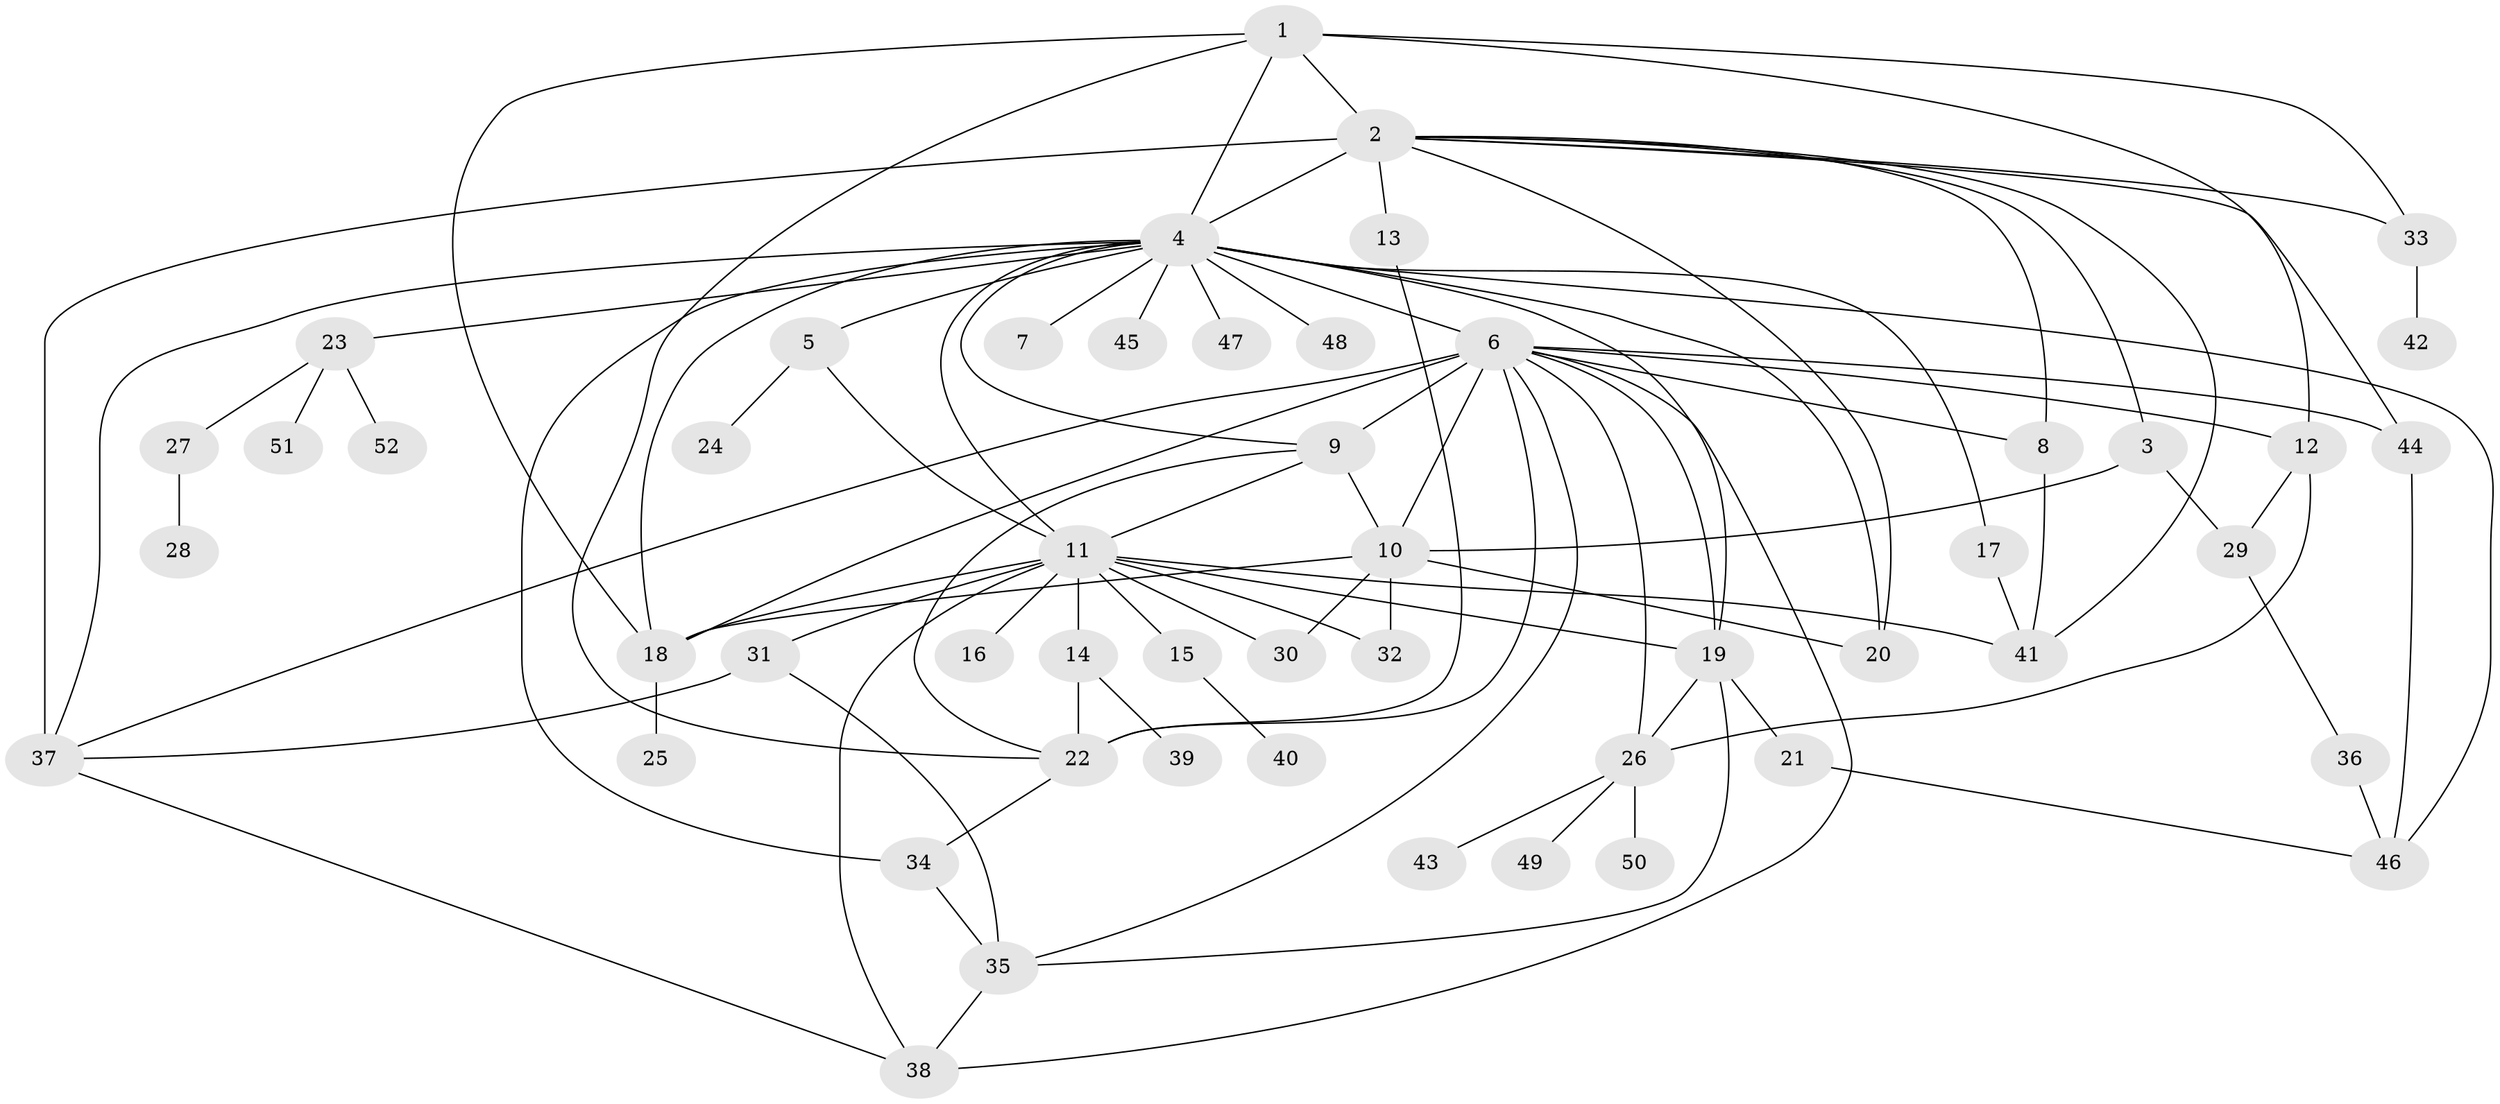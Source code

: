 // original degree distribution, {7: 0.009708737864077669, 15: 0.019417475728155338, 2: 0.20388349514563106, 21: 0.009708737864077669, 3: 0.10679611650485436, 9: 0.009708737864077669, 1: 0.44660194174757284, 4: 0.0970873786407767, 12: 0.009708737864077669, 8: 0.02912621359223301, 5: 0.038834951456310676, 10: 0.009708737864077669, 6: 0.009708737864077669}
// Generated by graph-tools (version 1.1) at 2025/35/03/09/25 02:35:18]
// undirected, 52 vertices, 94 edges
graph export_dot {
graph [start="1"]
  node [color=gray90,style=filled];
  1;
  2;
  3;
  4;
  5;
  6;
  7;
  8;
  9;
  10;
  11;
  12;
  13;
  14;
  15;
  16;
  17;
  18;
  19;
  20;
  21;
  22;
  23;
  24;
  25;
  26;
  27;
  28;
  29;
  30;
  31;
  32;
  33;
  34;
  35;
  36;
  37;
  38;
  39;
  40;
  41;
  42;
  43;
  44;
  45;
  46;
  47;
  48;
  49;
  50;
  51;
  52;
  1 -- 2 [weight=1.0];
  1 -- 4 [weight=1.0];
  1 -- 12 [weight=1.0];
  1 -- 18 [weight=1.0];
  1 -- 22 [weight=1.0];
  1 -- 33 [weight=1.0];
  2 -- 3 [weight=1.0];
  2 -- 4 [weight=1.0];
  2 -- 8 [weight=1.0];
  2 -- 13 [weight=1.0];
  2 -- 20 [weight=1.0];
  2 -- 33 [weight=1.0];
  2 -- 37 [weight=5.0];
  2 -- 41 [weight=1.0];
  2 -- 44 [weight=1.0];
  3 -- 10 [weight=4.0];
  3 -- 29 [weight=1.0];
  4 -- 5 [weight=1.0];
  4 -- 6 [weight=1.0];
  4 -- 7 [weight=1.0];
  4 -- 9 [weight=1.0];
  4 -- 11 [weight=1.0];
  4 -- 17 [weight=1.0];
  4 -- 18 [weight=1.0];
  4 -- 19 [weight=1.0];
  4 -- 20 [weight=1.0];
  4 -- 23 [weight=1.0];
  4 -- 34 [weight=1.0];
  4 -- 37 [weight=1.0];
  4 -- 45 [weight=1.0];
  4 -- 46 [weight=1.0];
  4 -- 47 [weight=1.0];
  4 -- 48 [weight=1.0];
  5 -- 11 [weight=1.0];
  5 -- 24 [weight=1.0];
  6 -- 8 [weight=1.0];
  6 -- 9 [weight=7.0];
  6 -- 10 [weight=2.0];
  6 -- 12 [weight=1.0];
  6 -- 18 [weight=2.0];
  6 -- 19 [weight=2.0];
  6 -- 22 [weight=1.0];
  6 -- 26 [weight=1.0];
  6 -- 35 [weight=1.0];
  6 -- 37 [weight=1.0];
  6 -- 38 [weight=1.0];
  6 -- 44 [weight=1.0];
  8 -- 41 [weight=1.0];
  9 -- 10 [weight=1.0];
  9 -- 11 [weight=1.0];
  9 -- 22 [weight=1.0];
  10 -- 18 [weight=1.0];
  10 -- 20 [weight=1.0];
  10 -- 30 [weight=1.0];
  10 -- 32 [weight=2.0];
  11 -- 14 [weight=1.0];
  11 -- 15 [weight=1.0];
  11 -- 16 [weight=1.0];
  11 -- 18 [weight=1.0];
  11 -- 19 [weight=1.0];
  11 -- 30 [weight=1.0];
  11 -- 31 [weight=1.0];
  11 -- 32 [weight=1.0];
  11 -- 38 [weight=1.0];
  11 -- 41 [weight=1.0];
  12 -- 26 [weight=1.0];
  12 -- 29 [weight=1.0];
  13 -- 22 [weight=1.0];
  14 -- 22 [weight=1.0];
  14 -- 39 [weight=1.0];
  15 -- 40 [weight=1.0];
  17 -- 41 [weight=1.0];
  18 -- 25 [weight=2.0];
  19 -- 21 [weight=1.0];
  19 -- 26 [weight=1.0];
  19 -- 35 [weight=1.0];
  21 -- 46 [weight=1.0];
  22 -- 34 [weight=1.0];
  23 -- 27 [weight=1.0];
  23 -- 51 [weight=1.0];
  23 -- 52 [weight=1.0];
  26 -- 43 [weight=1.0];
  26 -- 49 [weight=1.0];
  26 -- 50 [weight=1.0];
  27 -- 28 [weight=1.0];
  29 -- 36 [weight=1.0];
  31 -- 35 [weight=1.0];
  31 -- 37 [weight=1.0];
  33 -- 42 [weight=1.0];
  34 -- 35 [weight=1.0];
  35 -- 38 [weight=1.0];
  36 -- 46 [weight=1.0];
  37 -- 38 [weight=1.0];
  44 -- 46 [weight=1.0];
}
